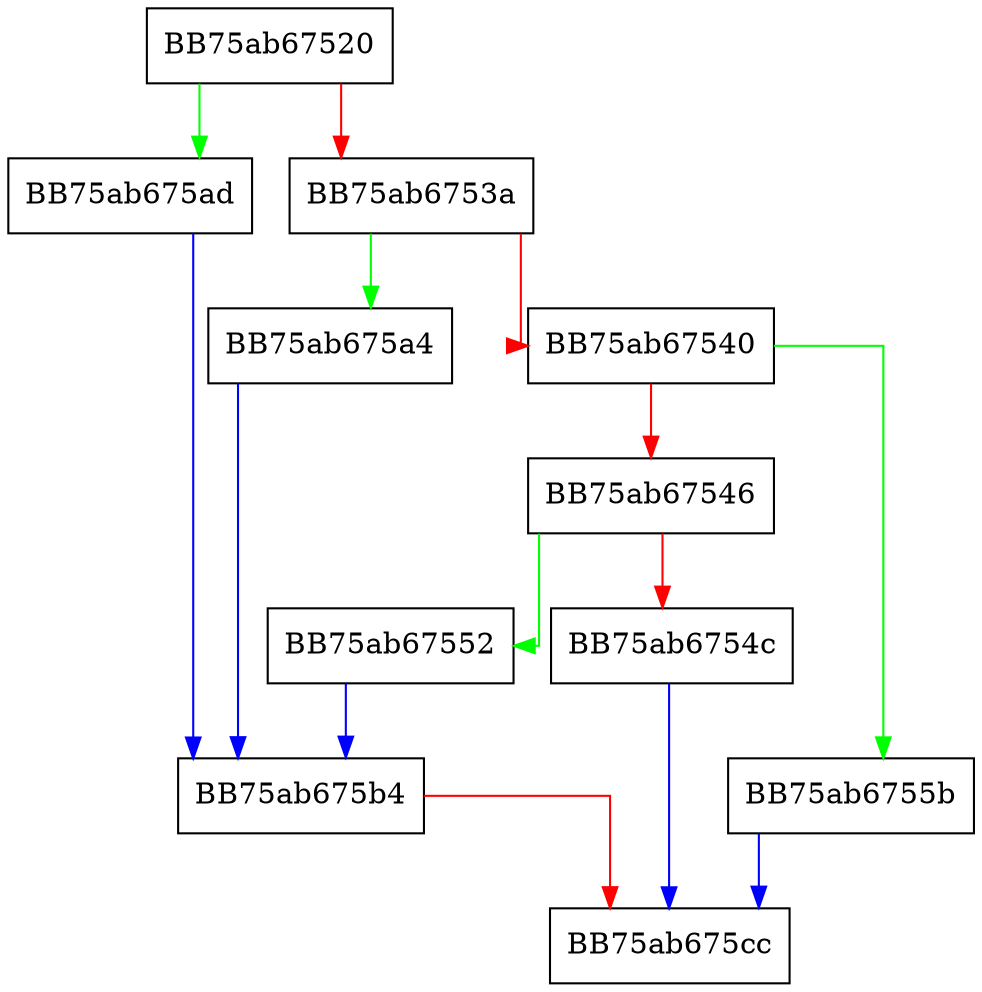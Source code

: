 digraph GetQuery {
  node [shape="box"];
  graph [splines=ortho];
  BB75ab67520 -> BB75ab675ad [color="green"];
  BB75ab67520 -> BB75ab6753a [color="red"];
  BB75ab6753a -> BB75ab675a4 [color="green"];
  BB75ab6753a -> BB75ab67540 [color="red"];
  BB75ab67540 -> BB75ab6755b [color="green"];
  BB75ab67540 -> BB75ab67546 [color="red"];
  BB75ab67546 -> BB75ab67552 [color="green"];
  BB75ab67546 -> BB75ab6754c [color="red"];
  BB75ab6754c -> BB75ab675cc [color="blue"];
  BB75ab67552 -> BB75ab675b4 [color="blue"];
  BB75ab6755b -> BB75ab675cc [color="blue"];
  BB75ab675a4 -> BB75ab675b4 [color="blue"];
  BB75ab675ad -> BB75ab675b4 [color="blue"];
  BB75ab675b4 -> BB75ab675cc [color="red"];
}